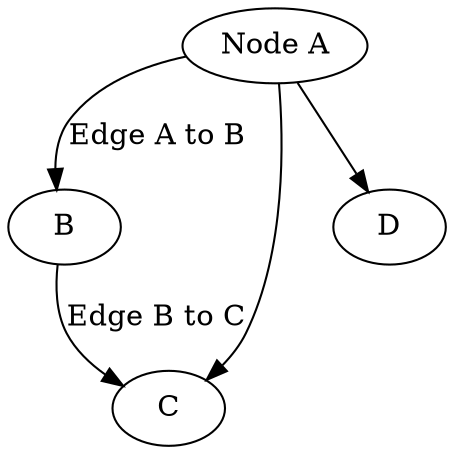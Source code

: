 digraph my_first_graph {
    A -> B [ label = "Edge A to B" ];
    B -> C [ label = "Edge B to C" ];
    A [label="Node A"];
    A -> {C ; D}
}

